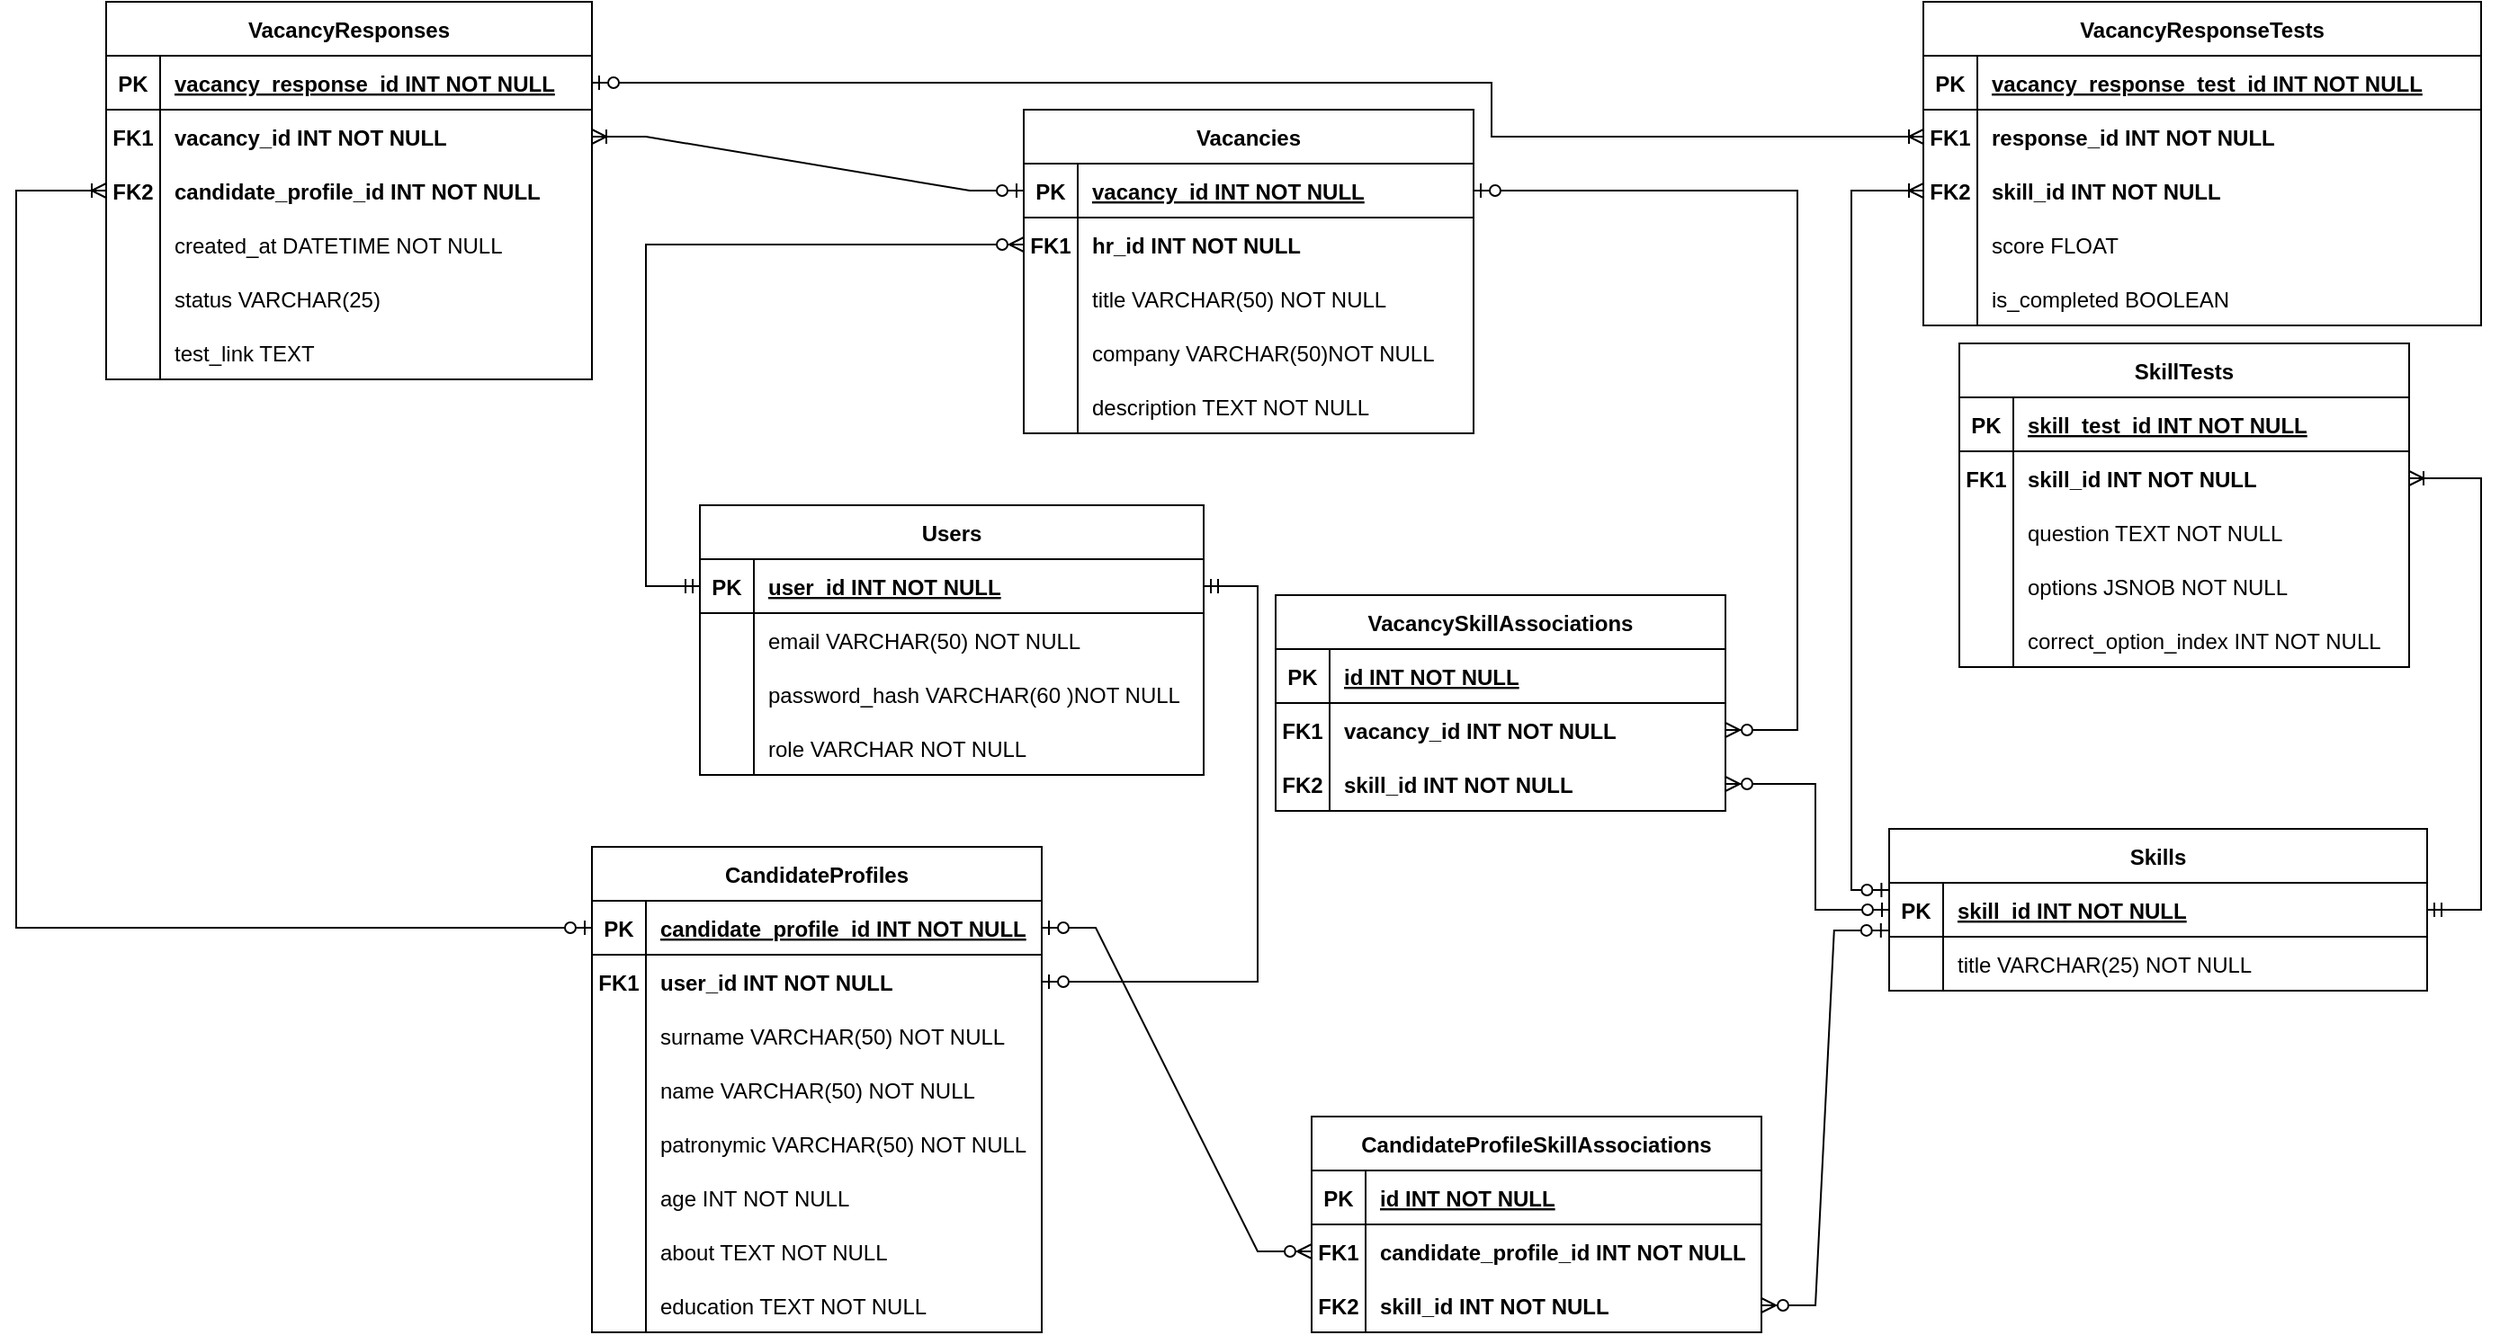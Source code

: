 <mxfile version="27.1.1">
  <diagram id="R2lEEEUBdFMjLlhIrx00" name="Page-1">
    <mxGraphModel dx="2444" dy="978" grid="1" gridSize="10" guides="1" tooltips="1" connect="1" arrows="1" fold="1" page="1" pageScale="1" pageWidth="850" pageHeight="1100" math="0" shadow="0" extFonts="Permanent Marker^https://fonts.googleapis.com/css?family=Permanent+Marker">
      <root>
        <mxCell id="0" />
        <mxCell id="1" parent="0" />
        <mxCell id="JL5BHH9neTs8nkW3ibdC-6" value="Users" style="shape=table;startSize=30;container=1;collapsible=1;childLayout=tableLayout;fixedRows=1;rowLines=0;fontStyle=1;align=center;resizeLast=1;" parent="1" vertex="1">
          <mxGeometry x="90" y="580" width="280" height="150" as="geometry" />
        </mxCell>
        <mxCell id="JL5BHH9neTs8nkW3ibdC-7" value="" style="shape=partialRectangle;collapsible=0;dropTarget=0;pointerEvents=0;fillColor=none;points=[[0,0.5],[1,0.5]];portConstraint=eastwest;top=0;left=0;right=0;bottom=1;" parent="JL5BHH9neTs8nkW3ibdC-6" vertex="1">
          <mxGeometry y="30" width="280" height="30" as="geometry" />
        </mxCell>
        <mxCell id="JL5BHH9neTs8nkW3ibdC-8" value="PK" style="shape=partialRectangle;overflow=hidden;connectable=0;fillColor=none;top=0;left=0;bottom=0;right=0;fontStyle=1;" parent="JL5BHH9neTs8nkW3ibdC-7" vertex="1">
          <mxGeometry width="30" height="30" as="geometry">
            <mxRectangle width="30" height="30" as="alternateBounds" />
          </mxGeometry>
        </mxCell>
        <mxCell id="JL5BHH9neTs8nkW3ibdC-9" value="user_id INT NOT NULL " style="shape=partialRectangle;overflow=hidden;connectable=0;fillColor=none;top=0;left=0;bottom=0;right=0;align=left;spacingLeft=6;fontStyle=5;" parent="JL5BHH9neTs8nkW3ibdC-7" vertex="1">
          <mxGeometry x="30" width="250" height="30" as="geometry">
            <mxRectangle width="250" height="30" as="alternateBounds" />
          </mxGeometry>
        </mxCell>
        <mxCell id="JL5BHH9neTs8nkW3ibdC-17" value="" style="shape=partialRectangle;collapsible=0;dropTarget=0;pointerEvents=0;fillColor=none;points=[[0,0.5],[1,0.5]];portConstraint=eastwest;top=0;left=0;right=0;bottom=0;" parent="JL5BHH9neTs8nkW3ibdC-6" vertex="1">
          <mxGeometry y="60" width="280" height="30" as="geometry" />
        </mxCell>
        <mxCell id="JL5BHH9neTs8nkW3ibdC-18" value="" style="shape=partialRectangle;overflow=hidden;connectable=0;fillColor=none;top=0;left=0;bottom=0;right=0;" parent="JL5BHH9neTs8nkW3ibdC-17" vertex="1">
          <mxGeometry width="30" height="30" as="geometry">
            <mxRectangle width="30" height="30" as="alternateBounds" />
          </mxGeometry>
        </mxCell>
        <mxCell id="JL5BHH9neTs8nkW3ibdC-19" value="email VARCHAR(50) NOT NULL " style="shape=partialRectangle;overflow=hidden;connectable=0;fillColor=none;top=0;left=0;bottom=0;right=0;align=left;spacingLeft=6;" parent="JL5BHH9neTs8nkW3ibdC-17" vertex="1">
          <mxGeometry x="30" width="250" height="30" as="geometry">
            <mxRectangle width="250" height="30" as="alternateBounds" />
          </mxGeometry>
        </mxCell>
        <mxCell id="JL5BHH9neTs8nkW3ibdC-30" value="" style="shape=partialRectangle;collapsible=0;dropTarget=0;pointerEvents=0;fillColor=none;points=[[0,0.5],[1,0.5]];portConstraint=eastwest;top=0;left=0;right=0;bottom=0;" parent="JL5BHH9neTs8nkW3ibdC-6" vertex="1">
          <mxGeometry y="90" width="280" height="30" as="geometry" />
        </mxCell>
        <mxCell id="JL5BHH9neTs8nkW3ibdC-31" value="" style="shape=partialRectangle;overflow=hidden;connectable=0;fillColor=none;top=0;left=0;bottom=0;right=0;" parent="JL5BHH9neTs8nkW3ibdC-30" vertex="1">
          <mxGeometry width="30" height="30" as="geometry">
            <mxRectangle width="30" height="30" as="alternateBounds" />
          </mxGeometry>
        </mxCell>
        <mxCell id="JL5BHH9neTs8nkW3ibdC-32" value="password_hash VARCHAR(60 )NOT NULL" style="shape=partialRectangle;overflow=hidden;connectable=0;fillColor=none;top=0;left=0;bottom=0;right=0;align=left;spacingLeft=6;" parent="JL5BHH9neTs8nkW3ibdC-30" vertex="1">
          <mxGeometry x="30" width="250" height="30" as="geometry">
            <mxRectangle width="250" height="30" as="alternateBounds" />
          </mxGeometry>
        </mxCell>
        <mxCell id="JL5BHH9neTs8nkW3ibdC-33" value="" style="shape=partialRectangle;collapsible=0;dropTarget=0;pointerEvents=0;fillColor=none;points=[[0,0.5],[1,0.5]];portConstraint=eastwest;top=0;left=0;right=0;bottom=0;" parent="JL5BHH9neTs8nkW3ibdC-6" vertex="1">
          <mxGeometry y="120" width="280" height="30" as="geometry" />
        </mxCell>
        <mxCell id="JL5BHH9neTs8nkW3ibdC-34" value="" style="shape=partialRectangle;overflow=hidden;connectable=0;fillColor=none;top=0;left=0;bottom=0;right=0;" parent="JL5BHH9neTs8nkW3ibdC-33" vertex="1">
          <mxGeometry width="30" height="30" as="geometry">
            <mxRectangle width="30" height="30" as="alternateBounds" />
          </mxGeometry>
        </mxCell>
        <mxCell id="JL5BHH9neTs8nkW3ibdC-35" value="role VARCHAR NOT NULL " style="shape=partialRectangle;overflow=hidden;connectable=0;fillColor=none;top=0;left=0;bottom=0;right=0;align=left;spacingLeft=6;" parent="JL5BHH9neTs8nkW3ibdC-33" vertex="1">
          <mxGeometry x="30" width="250" height="30" as="geometry">
            <mxRectangle width="250" height="30" as="alternateBounds" />
          </mxGeometry>
        </mxCell>
        <mxCell id="JL5BHH9neTs8nkW3ibdC-36" value="CandidateProfiles" style="shape=table;startSize=30;container=1;collapsible=1;childLayout=tableLayout;fixedRows=1;rowLines=0;fontStyle=1;align=center;resizeLast=1;" parent="1" vertex="1">
          <mxGeometry x="30" y="770" width="250" height="270.0" as="geometry" />
        </mxCell>
        <mxCell id="JL5BHH9neTs8nkW3ibdC-37" value="" style="shape=partialRectangle;collapsible=0;dropTarget=0;pointerEvents=0;fillColor=none;points=[[0,0.5],[1,0.5]];portConstraint=eastwest;top=0;left=0;right=0;bottom=1;" parent="JL5BHH9neTs8nkW3ibdC-36" vertex="1">
          <mxGeometry y="30" width="250" height="30" as="geometry" />
        </mxCell>
        <mxCell id="JL5BHH9neTs8nkW3ibdC-38" value="PK" style="shape=partialRectangle;overflow=hidden;connectable=0;fillColor=none;top=0;left=0;bottom=0;right=0;fontStyle=1;" parent="JL5BHH9neTs8nkW3ibdC-37" vertex="1">
          <mxGeometry width="30" height="30" as="geometry">
            <mxRectangle width="30" height="30" as="alternateBounds" />
          </mxGeometry>
        </mxCell>
        <mxCell id="JL5BHH9neTs8nkW3ibdC-39" value="candidate_profile_id INT NOT NULL " style="shape=partialRectangle;overflow=hidden;connectable=0;fillColor=none;top=0;left=0;bottom=0;right=0;align=left;spacingLeft=6;fontStyle=5;" parent="JL5BHH9neTs8nkW3ibdC-37" vertex="1">
          <mxGeometry x="30" width="220" height="30" as="geometry">
            <mxRectangle width="220" height="30" as="alternateBounds" />
          </mxGeometry>
        </mxCell>
        <mxCell id="JL5BHH9neTs8nkW3ibdC-40" value="" style="shape=partialRectangle;collapsible=0;dropTarget=0;pointerEvents=0;fillColor=none;points=[[0,0.5],[1,0.5]];portConstraint=eastwest;top=0;left=0;right=0;bottom=0;" parent="JL5BHH9neTs8nkW3ibdC-36" vertex="1">
          <mxGeometry y="60" width="250" height="30" as="geometry" />
        </mxCell>
        <mxCell id="JL5BHH9neTs8nkW3ibdC-41" value="FK1" style="shape=partialRectangle;overflow=hidden;connectable=0;fillColor=none;top=0;left=0;bottom=0;right=0;fontStyle=1" parent="JL5BHH9neTs8nkW3ibdC-40" vertex="1">
          <mxGeometry width="30" height="30" as="geometry">
            <mxRectangle width="30" height="30" as="alternateBounds" />
          </mxGeometry>
        </mxCell>
        <mxCell id="JL5BHH9neTs8nkW3ibdC-42" value="user_id INT NOT NULL " style="shape=partialRectangle;overflow=hidden;connectable=0;fillColor=none;top=0;left=0;bottom=0;right=0;align=left;spacingLeft=6;fontStyle=1" parent="JL5BHH9neTs8nkW3ibdC-40" vertex="1">
          <mxGeometry x="30" width="220" height="30" as="geometry">
            <mxRectangle width="220" height="30" as="alternateBounds" />
          </mxGeometry>
        </mxCell>
        <mxCell id="JL5BHH9neTs8nkW3ibdC-49" value="" style="shape=partialRectangle;collapsible=0;dropTarget=0;pointerEvents=0;fillColor=none;points=[[0,0.5],[1,0.5]];portConstraint=eastwest;top=0;left=0;right=0;bottom=0;" parent="JL5BHH9neTs8nkW3ibdC-36" vertex="1">
          <mxGeometry y="90" width="250" height="30" as="geometry" />
        </mxCell>
        <mxCell id="JL5BHH9neTs8nkW3ibdC-50" value="" style="shape=partialRectangle;overflow=hidden;connectable=0;fillColor=none;top=0;left=0;bottom=0;right=0;" parent="JL5BHH9neTs8nkW3ibdC-49" vertex="1">
          <mxGeometry width="30" height="30" as="geometry">
            <mxRectangle width="30" height="30" as="alternateBounds" />
          </mxGeometry>
        </mxCell>
        <mxCell id="JL5BHH9neTs8nkW3ibdC-51" value="surname VARCHAR(50) NOT NULL" style="shape=partialRectangle;overflow=hidden;connectable=0;fillColor=none;top=0;left=0;bottom=0;right=0;align=left;spacingLeft=6;" parent="JL5BHH9neTs8nkW3ibdC-49" vertex="1">
          <mxGeometry x="30" width="220" height="30" as="geometry">
            <mxRectangle width="220" height="30" as="alternateBounds" />
          </mxGeometry>
        </mxCell>
        <mxCell id="JL5BHH9neTs8nkW3ibdC-52" value="" style="shape=partialRectangle;collapsible=0;dropTarget=0;pointerEvents=0;fillColor=none;points=[[0,0.5],[1,0.5]];portConstraint=eastwest;top=0;left=0;right=0;bottom=0;" parent="JL5BHH9neTs8nkW3ibdC-36" vertex="1">
          <mxGeometry y="120" width="250" height="30" as="geometry" />
        </mxCell>
        <mxCell id="JL5BHH9neTs8nkW3ibdC-53" value="" style="shape=partialRectangle;overflow=hidden;connectable=0;fillColor=none;top=0;left=0;bottom=0;right=0;" parent="JL5BHH9neTs8nkW3ibdC-52" vertex="1">
          <mxGeometry width="30" height="30" as="geometry">
            <mxRectangle width="30" height="30" as="alternateBounds" />
          </mxGeometry>
        </mxCell>
        <mxCell id="JL5BHH9neTs8nkW3ibdC-54" value="name VARCHAR(50) NOT NULL" style="shape=partialRectangle;overflow=hidden;connectable=0;fillColor=none;top=0;left=0;bottom=0;right=0;align=left;spacingLeft=6;" parent="JL5BHH9neTs8nkW3ibdC-52" vertex="1">
          <mxGeometry x="30" width="220" height="30" as="geometry">
            <mxRectangle width="220" height="30" as="alternateBounds" />
          </mxGeometry>
        </mxCell>
        <mxCell id="JL5BHH9neTs8nkW3ibdC-55" value="" style="shape=partialRectangle;collapsible=0;dropTarget=0;pointerEvents=0;fillColor=none;points=[[0,0.5],[1,0.5]];portConstraint=eastwest;top=0;left=0;right=0;bottom=0;" parent="JL5BHH9neTs8nkW3ibdC-36" vertex="1">
          <mxGeometry y="150" width="250" height="30" as="geometry" />
        </mxCell>
        <mxCell id="JL5BHH9neTs8nkW3ibdC-56" value="" style="shape=partialRectangle;overflow=hidden;connectable=0;fillColor=none;top=0;left=0;bottom=0;right=0;" parent="JL5BHH9neTs8nkW3ibdC-55" vertex="1">
          <mxGeometry width="30" height="30" as="geometry">
            <mxRectangle width="30" height="30" as="alternateBounds" />
          </mxGeometry>
        </mxCell>
        <mxCell id="JL5BHH9neTs8nkW3ibdC-57" value="patronymic VARCHAR(50) NOT NULL" style="shape=partialRectangle;overflow=hidden;connectable=0;fillColor=none;top=0;left=0;bottom=0;right=0;align=left;spacingLeft=6;" parent="JL5BHH9neTs8nkW3ibdC-55" vertex="1">
          <mxGeometry x="30" width="220" height="30" as="geometry">
            <mxRectangle width="220" height="30" as="alternateBounds" />
          </mxGeometry>
        </mxCell>
        <mxCell id="JL5BHH9neTs8nkW3ibdC-58" value="" style="shape=partialRectangle;collapsible=0;dropTarget=0;pointerEvents=0;fillColor=none;points=[[0,0.5],[1,0.5]];portConstraint=eastwest;top=0;left=0;right=0;bottom=0;" parent="JL5BHH9neTs8nkW3ibdC-36" vertex="1">
          <mxGeometry y="180" width="250" height="30" as="geometry" />
        </mxCell>
        <mxCell id="JL5BHH9neTs8nkW3ibdC-59" value="" style="shape=partialRectangle;overflow=hidden;connectable=0;fillColor=none;top=0;left=0;bottom=0;right=0;" parent="JL5BHH9neTs8nkW3ibdC-58" vertex="1">
          <mxGeometry width="30" height="30" as="geometry">
            <mxRectangle width="30" height="30" as="alternateBounds" />
          </mxGeometry>
        </mxCell>
        <mxCell id="JL5BHH9neTs8nkW3ibdC-60" value="age INT NOT NULL" style="shape=partialRectangle;overflow=hidden;connectable=0;fillColor=none;top=0;left=0;bottom=0;right=0;align=left;spacingLeft=6;" parent="JL5BHH9neTs8nkW3ibdC-58" vertex="1">
          <mxGeometry x="30" width="220" height="30" as="geometry">
            <mxRectangle width="220" height="30" as="alternateBounds" />
          </mxGeometry>
        </mxCell>
        <mxCell id="JL5BHH9neTs8nkW3ibdC-61" value="" style="shape=partialRectangle;collapsible=0;dropTarget=0;pointerEvents=0;fillColor=none;points=[[0,0.5],[1,0.5]];portConstraint=eastwest;top=0;left=0;right=0;bottom=0;" parent="JL5BHH9neTs8nkW3ibdC-36" vertex="1">
          <mxGeometry y="210" width="250" height="30" as="geometry" />
        </mxCell>
        <mxCell id="JL5BHH9neTs8nkW3ibdC-62" value="" style="shape=partialRectangle;overflow=hidden;connectable=0;fillColor=none;top=0;left=0;bottom=0;right=0;" parent="JL5BHH9neTs8nkW3ibdC-61" vertex="1">
          <mxGeometry width="30" height="30" as="geometry">
            <mxRectangle width="30" height="30" as="alternateBounds" />
          </mxGeometry>
        </mxCell>
        <mxCell id="JL5BHH9neTs8nkW3ibdC-63" value="about TEXT NOT NULL" style="shape=partialRectangle;overflow=hidden;connectable=0;fillColor=none;top=0;left=0;bottom=0;right=0;align=left;spacingLeft=6;" parent="JL5BHH9neTs8nkW3ibdC-61" vertex="1">
          <mxGeometry x="30" width="220" height="30" as="geometry">
            <mxRectangle width="220" height="30" as="alternateBounds" />
          </mxGeometry>
        </mxCell>
        <mxCell id="JL5BHH9neTs8nkW3ibdC-64" value="" style="shape=partialRectangle;collapsible=0;dropTarget=0;pointerEvents=0;fillColor=none;points=[[0,0.5],[1,0.5]];portConstraint=eastwest;top=0;left=0;right=0;bottom=0;" parent="JL5BHH9neTs8nkW3ibdC-36" vertex="1">
          <mxGeometry y="240" width="250" height="30" as="geometry" />
        </mxCell>
        <mxCell id="JL5BHH9neTs8nkW3ibdC-65" value="" style="shape=partialRectangle;overflow=hidden;connectable=0;fillColor=none;top=0;left=0;bottom=0;right=0;" parent="JL5BHH9neTs8nkW3ibdC-64" vertex="1">
          <mxGeometry width="30" height="30" as="geometry">
            <mxRectangle width="30" height="30" as="alternateBounds" />
          </mxGeometry>
        </mxCell>
        <mxCell id="JL5BHH9neTs8nkW3ibdC-66" value="education TEXT NOT NULL" style="shape=partialRectangle;overflow=hidden;connectable=0;fillColor=none;top=0;left=0;bottom=0;right=0;align=left;spacingLeft=6;" parent="JL5BHH9neTs8nkW3ibdC-64" vertex="1">
          <mxGeometry x="30" width="220" height="30" as="geometry">
            <mxRectangle width="220" height="30" as="alternateBounds" />
          </mxGeometry>
        </mxCell>
        <mxCell id="JL5BHH9neTs8nkW3ibdC-67" value="Skills" style="shape=table;startSize=30;container=1;collapsible=1;childLayout=tableLayout;fixedRows=1;rowLines=0;fontStyle=1;align=center;resizeLast=1;" parent="1" vertex="1">
          <mxGeometry x="751" y="760" width="299" height="90" as="geometry" />
        </mxCell>
        <mxCell id="JL5BHH9neTs8nkW3ibdC-68" value="" style="shape=partialRectangle;collapsible=0;dropTarget=0;pointerEvents=0;fillColor=none;points=[[0,0.5],[1,0.5]];portConstraint=eastwest;top=0;left=0;right=0;bottom=1;" parent="JL5BHH9neTs8nkW3ibdC-67" vertex="1">
          <mxGeometry y="30" width="299" height="30" as="geometry" />
        </mxCell>
        <mxCell id="JL5BHH9neTs8nkW3ibdC-69" value="PK" style="shape=partialRectangle;overflow=hidden;connectable=0;fillColor=none;top=0;left=0;bottom=0;right=0;fontStyle=1;" parent="JL5BHH9neTs8nkW3ibdC-68" vertex="1">
          <mxGeometry width="30" height="30" as="geometry">
            <mxRectangle width="30" height="30" as="alternateBounds" />
          </mxGeometry>
        </mxCell>
        <mxCell id="JL5BHH9neTs8nkW3ibdC-70" value="skill_id INT NOT NULL " style="shape=partialRectangle;overflow=hidden;connectable=0;fillColor=none;top=0;left=0;bottom=0;right=0;align=left;spacingLeft=6;fontStyle=5;" parent="JL5BHH9neTs8nkW3ibdC-68" vertex="1">
          <mxGeometry x="30" width="269" height="30" as="geometry">
            <mxRectangle width="269" height="30" as="alternateBounds" />
          </mxGeometry>
        </mxCell>
        <mxCell id="XwYxgfn4hqYQZHp0-_I2-80" value="" style="shape=partialRectangle;collapsible=0;dropTarget=0;pointerEvents=0;fillColor=none;points=[[0,0.5],[1,0.5]];portConstraint=eastwest;top=0;left=0;right=0;bottom=0;" vertex="1" parent="JL5BHH9neTs8nkW3ibdC-67">
          <mxGeometry y="60" width="299" height="30" as="geometry" />
        </mxCell>
        <mxCell id="XwYxgfn4hqYQZHp0-_I2-81" value="" style="shape=partialRectangle;overflow=hidden;connectable=0;fillColor=none;top=0;left=0;bottom=0;right=0;" vertex="1" parent="XwYxgfn4hqYQZHp0-_I2-80">
          <mxGeometry width="30" height="30" as="geometry">
            <mxRectangle width="30" height="30" as="alternateBounds" />
          </mxGeometry>
        </mxCell>
        <mxCell id="XwYxgfn4hqYQZHp0-_I2-82" value="title VARCHAR(25) NOT NULL" style="shape=partialRectangle;overflow=hidden;connectable=0;fillColor=none;top=0;left=0;bottom=0;right=0;align=left;spacingLeft=6;" vertex="1" parent="XwYxgfn4hqYQZHp0-_I2-80">
          <mxGeometry x="30" width="269" height="30" as="geometry">
            <mxRectangle width="269" height="30" as="alternateBounds" />
          </mxGeometry>
        </mxCell>
        <mxCell id="XwYxgfn4hqYQZHp0-_I2-1" value="CandidateProfileSkillAssociations" style="shape=table;startSize=30;container=1;collapsible=1;childLayout=tableLayout;fixedRows=1;rowLines=0;fontStyle=1;align=center;resizeLast=1;" vertex="1" parent="1">
          <mxGeometry x="430" y="920" width="250" height="120.0" as="geometry" />
        </mxCell>
        <mxCell id="XwYxgfn4hqYQZHp0-_I2-2" value="" style="shape=partialRectangle;collapsible=0;dropTarget=0;pointerEvents=0;fillColor=none;points=[[0,0.5],[1,0.5]];portConstraint=eastwest;top=0;left=0;right=0;bottom=1;" vertex="1" parent="XwYxgfn4hqYQZHp0-_I2-1">
          <mxGeometry y="30" width="250" height="30" as="geometry" />
        </mxCell>
        <mxCell id="XwYxgfn4hqYQZHp0-_I2-3" value="PK" style="shape=partialRectangle;overflow=hidden;connectable=0;fillColor=none;top=0;left=0;bottom=0;right=0;fontStyle=1;" vertex="1" parent="XwYxgfn4hqYQZHp0-_I2-2">
          <mxGeometry width="30" height="30" as="geometry">
            <mxRectangle width="30" height="30" as="alternateBounds" />
          </mxGeometry>
        </mxCell>
        <mxCell id="XwYxgfn4hqYQZHp0-_I2-4" value="id INT NOT NULL " style="shape=partialRectangle;overflow=hidden;connectable=0;fillColor=none;top=0;left=0;bottom=0;right=0;align=left;spacingLeft=6;fontStyle=5;" vertex="1" parent="XwYxgfn4hqYQZHp0-_I2-2">
          <mxGeometry x="30" width="220" height="30" as="geometry">
            <mxRectangle width="220" height="30" as="alternateBounds" />
          </mxGeometry>
        </mxCell>
        <mxCell id="XwYxgfn4hqYQZHp0-_I2-5" value="" style="shape=partialRectangle;collapsible=0;dropTarget=0;pointerEvents=0;fillColor=none;points=[[0,0.5],[1,0.5]];portConstraint=eastwest;top=0;left=0;right=0;bottom=0;" vertex="1" parent="XwYxgfn4hqYQZHp0-_I2-1">
          <mxGeometry y="60" width="250" height="30" as="geometry" />
        </mxCell>
        <mxCell id="XwYxgfn4hqYQZHp0-_I2-6" value="FK1" style="shape=partialRectangle;overflow=hidden;connectable=0;fillColor=none;top=0;left=0;bottom=0;right=0;fontStyle=1" vertex="1" parent="XwYxgfn4hqYQZHp0-_I2-5">
          <mxGeometry width="30" height="30" as="geometry">
            <mxRectangle width="30" height="30" as="alternateBounds" />
          </mxGeometry>
        </mxCell>
        <mxCell id="XwYxgfn4hqYQZHp0-_I2-7" value="candidate_profile_id INT NOT NULL " style="shape=partialRectangle;overflow=hidden;connectable=0;fillColor=none;top=0;left=0;bottom=0;right=0;align=left;spacingLeft=6;fontStyle=1" vertex="1" parent="XwYxgfn4hqYQZHp0-_I2-5">
          <mxGeometry x="30" width="220" height="30" as="geometry">
            <mxRectangle width="220" height="30" as="alternateBounds" />
          </mxGeometry>
        </mxCell>
        <mxCell id="XwYxgfn4hqYQZHp0-_I2-8" value="" style="shape=partialRectangle;collapsible=0;dropTarget=0;pointerEvents=0;fillColor=none;points=[[0,0.5],[1,0.5]];portConstraint=eastwest;top=0;left=0;right=0;bottom=0;" vertex="1" parent="XwYxgfn4hqYQZHp0-_I2-1">
          <mxGeometry y="90" width="250" height="30" as="geometry" />
        </mxCell>
        <mxCell id="XwYxgfn4hqYQZHp0-_I2-9" value="FK2" style="shape=partialRectangle;overflow=hidden;connectable=0;fillColor=none;top=0;left=0;bottom=0;right=0;fontStyle=1" vertex="1" parent="XwYxgfn4hqYQZHp0-_I2-8">
          <mxGeometry width="30" height="30" as="geometry">
            <mxRectangle width="30" height="30" as="alternateBounds" />
          </mxGeometry>
        </mxCell>
        <mxCell id="XwYxgfn4hqYQZHp0-_I2-10" value="skill_id INT NOT NULL" style="shape=partialRectangle;overflow=hidden;connectable=0;fillColor=none;top=0;left=0;bottom=0;right=0;align=left;spacingLeft=6;fontStyle=1" vertex="1" parent="XwYxgfn4hqYQZHp0-_I2-8">
          <mxGeometry x="30" width="220" height="30" as="geometry">
            <mxRectangle width="220" height="30" as="alternateBounds" />
          </mxGeometry>
        </mxCell>
        <mxCell id="XwYxgfn4hqYQZHp0-_I2-36" value="" style="edgeStyle=entityRelationEdgeStyle;fontSize=12;html=1;endArrow=ERzeroToMany;startArrow=ERzeroToOne;rounded=0;exitX=1;exitY=0.5;exitDx=0;exitDy=0;entryX=0;entryY=0.5;entryDx=0;entryDy=0;" edge="1" parent="1" source="JL5BHH9neTs8nkW3ibdC-37" target="XwYxgfn4hqYQZHp0-_I2-5">
          <mxGeometry width="100" height="100" relative="1" as="geometry">
            <mxPoint x="330" y="820" as="sourcePoint" />
            <mxPoint x="410" y="1020" as="targetPoint" />
          </mxGeometry>
        </mxCell>
        <mxCell id="XwYxgfn4hqYQZHp0-_I2-37" value="" style="edgeStyle=entityRelationEdgeStyle;fontSize=12;html=1;endArrow=ERzeroToMany;startArrow=ERzeroToOne;rounded=0;exitX=-0.002;exitY=0.882;exitDx=0;exitDy=0;entryX=1;entryY=0.5;entryDx=0;entryDy=0;exitPerimeter=0;" edge="1" parent="1" source="JL5BHH9neTs8nkW3ibdC-68" target="XwYxgfn4hqYQZHp0-_I2-8">
          <mxGeometry width="100" height="100" relative="1" as="geometry">
            <mxPoint x="560" y="660" as="sourcePoint" />
            <mxPoint x="660" y="680" as="targetPoint" />
            <Array as="points">
              <mxPoint x="700" y="850" />
              <mxPoint x="760" y="820" />
              <mxPoint x="710" y="820" />
            </Array>
          </mxGeometry>
        </mxCell>
        <mxCell id="XwYxgfn4hqYQZHp0-_I2-38" value="SkillTests" style="shape=table;startSize=30;container=1;collapsible=1;childLayout=tableLayout;fixedRows=1;rowLines=0;fontStyle=1;align=center;resizeLast=1;" vertex="1" parent="1">
          <mxGeometry x="790" y="490" width="250" height="180.0" as="geometry" />
        </mxCell>
        <mxCell id="XwYxgfn4hqYQZHp0-_I2-39" value="" style="shape=partialRectangle;collapsible=0;dropTarget=0;pointerEvents=0;fillColor=none;points=[[0,0.5],[1,0.5]];portConstraint=eastwest;top=0;left=0;right=0;bottom=1;" vertex="1" parent="XwYxgfn4hqYQZHp0-_I2-38">
          <mxGeometry y="30" width="250" height="30" as="geometry" />
        </mxCell>
        <mxCell id="XwYxgfn4hqYQZHp0-_I2-40" value="PK" style="shape=partialRectangle;overflow=hidden;connectable=0;fillColor=none;top=0;left=0;bottom=0;right=0;fontStyle=1;" vertex="1" parent="XwYxgfn4hqYQZHp0-_I2-39">
          <mxGeometry width="30" height="30" as="geometry">
            <mxRectangle width="30" height="30" as="alternateBounds" />
          </mxGeometry>
        </mxCell>
        <mxCell id="XwYxgfn4hqYQZHp0-_I2-41" value="skill_test_id INT NOT NULL " style="shape=partialRectangle;overflow=hidden;connectable=0;fillColor=none;top=0;left=0;bottom=0;right=0;align=left;spacingLeft=6;fontStyle=5;" vertex="1" parent="XwYxgfn4hqYQZHp0-_I2-39">
          <mxGeometry x="30" width="220" height="30" as="geometry">
            <mxRectangle width="220" height="30" as="alternateBounds" />
          </mxGeometry>
        </mxCell>
        <mxCell id="XwYxgfn4hqYQZHp0-_I2-42" value="" style="shape=partialRectangle;collapsible=0;dropTarget=0;pointerEvents=0;fillColor=none;points=[[0,0.5],[1,0.5]];portConstraint=eastwest;top=0;left=0;right=0;bottom=0;" vertex="1" parent="XwYxgfn4hqYQZHp0-_I2-38">
          <mxGeometry y="60" width="250" height="30" as="geometry" />
        </mxCell>
        <mxCell id="XwYxgfn4hqYQZHp0-_I2-43" value="FK1" style="shape=partialRectangle;overflow=hidden;connectable=0;fillColor=none;top=0;left=0;bottom=0;right=0;fontStyle=1" vertex="1" parent="XwYxgfn4hqYQZHp0-_I2-42">
          <mxGeometry width="30" height="30" as="geometry">
            <mxRectangle width="30" height="30" as="alternateBounds" />
          </mxGeometry>
        </mxCell>
        <mxCell id="XwYxgfn4hqYQZHp0-_I2-44" value="skill_id INT NOT NULL" style="shape=partialRectangle;overflow=hidden;connectable=0;fillColor=none;top=0;left=0;bottom=0;right=0;align=left;spacingLeft=6;fontStyle=1" vertex="1" parent="XwYxgfn4hqYQZHp0-_I2-42">
          <mxGeometry x="30" width="220" height="30" as="geometry">
            <mxRectangle width="220" height="30" as="alternateBounds" />
          </mxGeometry>
        </mxCell>
        <mxCell id="XwYxgfn4hqYQZHp0-_I2-45" value="" style="shape=partialRectangle;collapsible=0;dropTarget=0;pointerEvents=0;fillColor=none;points=[[0,0.5],[1,0.5]];portConstraint=eastwest;top=0;left=0;right=0;bottom=0;" vertex="1" parent="XwYxgfn4hqYQZHp0-_I2-38">
          <mxGeometry y="90" width="250" height="30" as="geometry" />
        </mxCell>
        <mxCell id="XwYxgfn4hqYQZHp0-_I2-46" value="" style="shape=partialRectangle;overflow=hidden;connectable=0;fillColor=none;top=0;left=0;bottom=0;right=0;" vertex="1" parent="XwYxgfn4hqYQZHp0-_I2-45">
          <mxGeometry width="30" height="30" as="geometry">
            <mxRectangle width="30" height="30" as="alternateBounds" />
          </mxGeometry>
        </mxCell>
        <mxCell id="XwYxgfn4hqYQZHp0-_I2-47" value="question TEXT NOT NULL" style="shape=partialRectangle;overflow=hidden;connectable=0;fillColor=none;top=0;left=0;bottom=0;right=0;align=left;spacingLeft=6;" vertex="1" parent="XwYxgfn4hqYQZHp0-_I2-45">
          <mxGeometry x="30" width="220" height="30" as="geometry">
            <mxRectangle width="220" height="30" as="alternateBounds" />
          </mxGeometry>
        </mxCell>
        <mxCell id="XwYxgfn4hqYQZHp0-_I2-48" value="" style="shape=partialRectangle;collapsible=0;dropTarget=0;pointerEvents=0;fillColor=none;points=[[0,0.5],[1,0.5]];portConstraint=eastwest;top=0;left=0;right=0;bottom=0;" vertex="1" parent="XwYxgfn4hqYQZHp0-_I2-38">
          <mxGeometry y="120" width="250" height="30" as="geometry" />
        </mxCell>
        <mxCell id="XwYxgfn4hqYQZHp0-_I2-49" value="" style="shape=partialRectangle;overflow=hidden;connectable=0;fillColor=none;top=0;left=0;bottom=0;right=0;" vertex="1" parent="XwYxgfn4hqYQZHp0-_I2-48">
          <mxGeometry width="30" height="30" as="geometry">
            <mxRectangle width="30" height="30" as="alternateBounds" />
          </mxGeometry>
        </mxCell>
        <mxCell id="XwYxgfn4hqYQZHp0-_I2-50" value="options JSNOB NOT NULL" style="shape=partialRectangle;overflow=hidden;connectable=0;fillColor=none;top=0;left=0;bottom=0;right=0;align=left;spacingLeft=6;" vertex="1" parent="XwYxgfn4hqYQZHp0-_I2-48">
          <mxGeometry x="30" width="220" height="30" as="geometry">
            <mxRectangle width="220" height="30" as="alternateBounds" />
          </mxGeometry>
        </mxCell>
        <mxCell id="XwYxgfn4hqYQZHp0-_I2-83" value="" style="shape=partialRectangle;collapsible=0;dropTarget=0;pointerEvents=0;fillColor=none;points=[[0,0.5],[1,0.5]];portConstraint=eastwest;top=0;left=0;right=0;bottom=0;" vertex="1" parent="XwYxgfn4hqYQZHp0-_I2-38">
          <mxGeometry y="150" width="250" height="30" as="geometry" />
        </mxCell>
        <mxCell id="XwYxgfn4hqYQZHp0-_I2-84" value="" style="shape=partialRectangle;overflow=hidden;connectable=0;fillColor=none;top=0;left=0;bottom=0;right=0;" vertex="1" parent="XwYxgfn4hqYQZHp0-_I2-83">
          <mxGeometry width="30" height="30" as="geometry">
            <mxRectangle width="30" height="30" as="alternateBounds" />
          </mxGeometry>
        </mxCell>
        <mxCell id="XwYxgfn4hqYQZHp0-_I2-85" value="correct_option_index INT NOT NULL" style="shape=partialRectangle;overflow=hidden;connectable=0;fillColor=none;top=0;left=0;bottom=0;right=0;align=left;spacingLeft=6;" vertex="1" parent="XwYxgfn4hqYQZHp0-_I2-83">
          <mxGeometry x="30" width="220" height="30" as="geometry">
            <mxRectangle width="220" height="30" as="alternateBounds" />
          </mxGeometry>
        </mxCell>
        <mxCell id="XwYxgfn4hqYQZHp0-_I2-86" value="" style="edgeStyle=elbowEdgeStyle;fontSize=12;html=1;endArrow=ERoneToMany;startArrow=ERmandOne;rounded=0;entryX=1;entryY=0.5;entryDx=0;entryDy=0;" edge="1" parent="1" target="XwYxgfn4hqYQZHp0-_I2-42">
          <mxGeometry width="100" height="100" relative="1" as="geometry">
            <mxPoint x="1050" y="805" as="sourcePoint" />
            <mxPoint x="1110" y="800" as="targetPoint" />
            <Array as="points">
              <mxPoint x="1080" y="670" />
            </Array>
          </mxGeometry>
        </mxCell>
        <mxCell id="XwYxgfn4hqYQZHp0-_I2-87" value="" style="edgeStyle=entityRelationEdgeStyle;fontSize=12;html=1;endArrow=ERzeroToOne;startArrow=ERmandOne;rounded=0;entryX=1;entryY=0.5;entryDx=0;entryDy=0;" edge="1" parent="1" source="JL5BHH9neTs8nkW3ibdC-7" target="JL5BHH9neTs8nkW3ibdC-40">
          <mxGeometry width="100" height="100" relative="1" as="geometry">
            <mxPoint x="360" y="600" as="sourcePoint" />
            <mxPoint x="375" y="835" as="targetPoint" />
            <Array as="points">
              <mxPoint x="430" y="785" />
              <mxPoint x="420" y="785" />
              <mxPoint x="50" y="710" />
              <mxPoint x="420" y="715" />
            </Array>
          </mxGeometry>
        </mxCell>
        <mxCell id="XwYxgfn4hqYQZHp0-_I2-105" value="Vacancies" style="shape=table;startSize=30;container=1;collapsible=1;childLayout=tableLayout;fixedRows=1;rowLines=0;fontStyle=1;align=center;resizeLast=1;" vertex="1" parent="1">
          <mxGeometry x="270" y="360" width="250" height="180.0" as="geometry" />
        </mxCell>
        <mxCell id="XwYxgfn4hqYQZHp0-_I2-106" value="" style="shape=partialRectangle;collapsible=0;dropTarget=0;pointerEvents=0;fillColor=none;points=[[0,0.5],[1,0.5]];portConstraint=eastwest;top=0;left=0;right=0;bottom=1;" vertex="1" parent="XwYxgfn4hqYQZHp0-_I2-105">
          <mxGeometry y="30" width="250" height="30" as="geometry" />
        </mxCell>
        <mxCell id="XwYxgfn4hqYQZHp0-_I2-107" value="PK" style="shape=partialRectangle;overflow=hidden;connectable=0;fillColor=none;top=0;left=0;bottom=0;right=0;fontStyle=1;" vertex="1" parent="XwYxgfn4hqYQZHp0-_I2-106">
          <mxGeometry width="30" height="30" as="geometry">
            <mxRectangle width="30" height="30" as="alternateBounds" />
          </mxGeometry>
        </mxCell>
        <mxCell id="XwYxgfn4hqYQZHp0-_I2-108" value="vacancy_id INT NOT NULL " style="shape=partialRectangle;overflow=hidden;connectable=0;fillColor=none;top=0;left=0;bottom=0;right=0;align=left;spacingLeft=6;fontStyle=5;" vertex="1" parent="XwYxgfn4hqYQZHp0-_I2-106">
          <mxGeometry x="30" width="220" height="30" as="geometry">
            <mxRectangle width="220" height="30" as="alternateBounds" />
          </mxGeometry>
        </mxCell>
        <mxCell id="XwYxgfn4hqYQZHp0-_I2-109" value="" style="shape=partialRectangle;collapsible=0;dropTarget=0;pointerEvents=0;fillColor=none;points=[[0,0.5],[1,0.5]];portConstraint=eastwest;top=0;left=0;right=0;bottom=0;" vertex="1" parent="XwYxgfn4hqYQZHp0-_I2-105">
          <mxGeometry y="60" width="250" height="30" as="geometry" />
        </mxCell>
        <mxCell id="XwYxgfn4hqYQZHp0-_I2-110" value="FK1" style="shape=partialRectangle;overflow=hidden;connectable=0;fillColor=none;top=0;left=0;bottom=0;right=0;fontStyle=1" vertex="1" parent="XwYxgfn4hqYQZHp0-_I2-109">
          <mxGeometry width="30" height="30" as="geometry">
            <mxRectangle width="30" height="30" as="alternateBounds" />
          </mxGeometry>
        </mxCell>
        <mxCell id="XwYxgfn4hqYQZHp0-_I2-111" value="hr_id INT NOT NULL" style="shape=partialRectangle;overflow=hidden;connectable=0;fillColor=none;top=0;left=0;bottom=0;right=0;align=left;spacingLeft=6;fontStyle=1" vertex="1" parent="XwYxgfn4hqYQZHp0-_I2-109">
          <mxGeometry x="30" width="220" height="30" as="geometry">
            <mxRectangle width="220" height="30" as="alternateBounds" />
          </mxGeometry>
        </mxCell>
        <mxCell id="XwYxgfn4hqYQZHp0-_I2-112" value="" style="shape=partialRectangle;collapsible=0;dropTarget=0;pointerEvents=0;fillColor=none;points=[[0,0.5],[1,0.5]];portConstraint=eastwest;top=0;left=0;right=0;bottom=0;" vertex="1" parent="XwYxgfn4hqYQZHp0-_I2-105">
          <mxGeometry y="90" width="250" height="30" as="geometry" />
        </mxCell>
        <mxCell id="XwYxgfn4hqYQZHp0-_I2-113" value="" style="shape=partialRectangle;overflow=hidden;connectable=0;fillColor=none;top=0;left=0;bottom=0;right=0;" vertex="1" parent="XwYxgfn4hqYQZHp0-_I2-112">
          <mxGeometry width="30" height="30" as="geometry">
            <mxRectangle width="30" height="30" as="alternateBounds" />
          </mxGeometry>
        </mxCell>
        <mxCell id="XwYxgfn4hqYQZHp0-_I2-114" value="title VARCHAR(50) NOT NULL" style="shape=partialRectangle;overflow=hidden;connectable=0;fillColor=none;top=0;left=0;bottom=0;right=0;align=left;spacingLeft=6;" vertex="1" parent="XwYxgfn4hqYQZHp0-_I2-112">
          <mxGeometry x="30" width="220" height="30" as="geometry">
            <mxRectangle width="220" height="30" as="alternateBounds" />
          </mxGeometry>
        </mxCell>
        <mxCell id="XwYxgfn4hqYQZHp0-_I2-115" value="" style="shape=partialRectangle;collapsible=0;dropTarget=0;pointerEvents=0;fillColor=none;points=[[0,0.5],[1,0.5]];portConstraint=eastwest;top=0;left=0;right=0;bottom=0;" vertex="1" parent="XwYxgfn4hqYQZHp0-_I2-105">
          <mxGeometry y="120" width="250" height="30" as="geometry" />
        </mxCell>
        <mxCell id="XwYxgfn4hqYQZHp0-_I2-116" value="" style="shape=partialRectangle;overflow=hidden;connectable=0;fillColor=none;top=0;left=0;bottom=0;right=0;" vertex="1" parent="XwYxgfn4hqYQZHp0-_I2-115">
          <mxGeometry width="30" height="30" as="geometry">
            <mxRectangle width="30" height="30" as="alternateBounds" />
          </mxGeometry>
        </mxCell>
        <mxCell id="XwYxgfn4hqYQZHp0-_I2-117" value="company VARCHAR(50)NOT NULL" style="shape=partialRectangle;overflow=hidden;connectable=0;fillColor=none;top=0;left=0;bottom=0;right=0;align=left;spacingLeft=6;" vertex="1" parent="XwYxgfn4hqYQZHp0-_I2-115">
          <mxGeometry x="30" width="220" height="30" as="geometry">
            <mxRectangle width="220" height="30" as="alternateBounds" />
          </mxGeometry>
        </mxCell>
        <mxCell id="XwYxgfn4hqYQZHp0-_I2-118" value="" style="shape=partialRectangle;collapsible=0;dropTarget=0;pointerEvents=0;fillColor=none;points=[[0,0.5],[1,0.5]];portConstraint=eastwest;top=0;left=0;right=0;bottom=0;" vertex="1" parent="XwYxgfn4hqYQZHp0-_I2-105">
          <mxGeometry y="150" width="250" height="30" as="geometry" />
        </mxCell>
        <mxCell id="XwYxgfn4hqYQZHp0-_I2-119" value="" style="shape=partialRectangle;overflow=hidden;connectable=0;fillColor=none;top=0;left=0;bottom=0;right=0;" vertex="1" parent="XwYxgfn4hqYQZHp0-_I2-118">
          <mxGeometry width="30" height="30" as="geometry">
            <mxRectangle width="30" height="30" as="alternateBounds" />
          </mxGeometry>
        </mxCell>
        <mxCell id="XwYxgfn4hqYQZHp0-_I2-120" value="description TEXT NOT NULL" style="shape=partialRectangle;overflow=hidden;connectable=0;fillColor=none;top=0;left=0;bottom=0;right=0;align=left;spacingLeft=6;" vertex="1" parent="XwYxgfn4hqYQZHp0-_I2-118">
          <mxGeometry x="30" width="220" height="30" as="geometry">
            <mxRectangle width="220" height="30" as="alternateBounds" />
          </mxGeometry>
        </mxCell>
        <mxCell id="XwYxgfn4hqYQZHp0-_I2-122" value="VacancyResponses" style="shape=table;startSize=30;container=1;collapsible=1;childLayout=tableLayout;fixedRows=1;rowLines=0;fontStyle=1;align=center;resizeLast=1;" vertex="1" parent="1">
          <mxGeometry x="-240" y="300" width="270" height="210" as="geometry" />
        </mxCell>
        <mxCell id="XwYxgfn4hqYQZHp0-_I2-123" value="" style="shape=partialRectangle;collapsible=0;dropTarget=0;pointerEvents=0;fillColor=none;points=[[0,0.5],[1,0.5]];portConstraint=eastwest;top=0;left=0;right=0;bottom=1;" vertex="1" parent="XwYxgfn4hqYQZHp0-_I2-122">
          <mxGeometry y="30" width="270" height="30" as="geometry" />
        </mxCell>
        <mxCell id="XwYxgfn4hqYQZHp0-_I2-124" value="PK" style="shape=partialRectangle;overflow=hidden;connectable=0;fillColor=none;top=0;left=0;bottom=0;right=0;fontStyle=1;" vertex="1" parent="XwYxgfn4hqYQZHp0-_I2-123">
          <mxGeometry width="30" height="30" as="geometry">
            <mxRectangle width="30" height="30" as="alternateBounds" />
          </mxGeometry>
        </mxCell>
        <mxCell id="XwYxgfn4hqYQZHp0-_I2-125" value="vacancy_response_id INT NOT NULL " style="shape=partialRectangle;overflow=hidden;connectable=0;fillColor=none;top=0;left=0;bottom=0;right=0;align=left;spacingLeft=6;fontStyle=5;" vertex="1" parent="XwYxgfn4hqYQZHp0-_I2-123">
          <mxGeometry x="30" width="240" height="30" as="geometry">
            <mxRectangle width="240" height="30" as="alternateBounds" />
          </mxGeometry>
        </mxCell>
        <mxCell id="XwYxgfn4hqYQZHp0-_I2-126" value="" style="shape=partialRectangle;collapsible=0;dropTarget=0;pointerEvents=0;fillColor=none;points=[[0,0.5],[1,0.5]];portConstraint=eastwest;top=0;left=0;right=0;bottom=0;" vertex="1" parent="XwYxgfn4hqYQZHp0-_I2-122">
          <mxGeometry y="60" width="270" height="30" as="geometry" />
        </mxCell>
        <mxCell id="XwYxgfn4hqYQZHp0-_I2-127" value="FK1" style="shape=partialRectangle;overflow=hidden;connectable=0;fillColor=none;top=0;left=0;bottom=0;right=0;fontStyle=1" vertex="1" parent="XwYxgfn4hqYQZHp0-_I2-126">
          <mxGeometry width="30" height="30" as="geometry">
            <mxRectangle width="30" height="30" as="alternateBounds" />
          </mxGeometry>
        </mxCell>
        <mxCell id="XwYxgfn4hqYQZHp0-_I2-128" value="vacancy_id INT NOT NULL" style="shape=partialRectangle;overflow=hidden;connectable=0;fillColor=none;top=0;left=0;bottom=0;right=0;align=left;spacingLeft=6;fontStyle=1" vertex="1" parent="XwYxgfn4hqYQZHp0-_I2-126">
          <mxGeometry x="30" width="240" height="30" as="geometry">
            <mxRectangle width="240" height="30" as="alternateBounds" />
          </mxGeometry>
        </mxCell>
        <mxCell id="XwYxgfn4hqYQZHp0-_I2-129" value="" style="shape=partialRectangle;collapsible=0;dropTarget=0;pointerEvents=0;fillColor=none;points=[[0,0.5],[1,0.5]];portConstraint=eastwest;top=0;left=0;right=0;bottom=0;" vertex="1" parent="XwYxgfn4hqYQZHp0-_I2-122">
          <mxGeometry y="90" width="270" height="30" as="geometry" />
        </mxCell>
        <mxCell id="XwYxgfn4hqYQZHp0-_I2-130" value="FK2" style="shape=partialRectangle;overflow=hidden;connectable=0;fillColor=none;top=0;left=0;bottom=0;right=0;fontStyle=1" vertex="1" parent="XwYxgfn4hqYQZHp0-_I2-129">
          <mxGeometry width="30" height="30" as="geometry">
            <mxRectangle width="30" height="30" as="alternateBounds" />
          </mxGeometry>
        </mxCell>
        <mxCell id="XwYxgfn4hqYQZHp0-_I2-131" value="candidate_profile_id INT NOT NULL" style="shape=partialRectangle;overflow=hidden;connectable=0;fillColor=none;top=0;left=0;bottom=0;right=0;align=left;spacingLeft=6;fontStyle=1" vertex="1" parent="XwYxgfn4hqYQZHp0-_I2-129">
          <mxGeometry x="30" width="240" height="30" as="geometry">
            <mxRectangle width="240" height="30" as="alternateBounds" />
          </mxGeometry>
        </mxCell>
        <mxCell id="XwYxgfn4hqYQZHp0-_I2-132" value="" style="shape=partialRectangle;collapsible=0;dropTarget=0;pointerEvents=0;fillColor=none;points=[[0,0.5],[1,0.5]];portConstraint=eastwest;top=0;left=0;right=0;bottom=0;" vertex="1" parent="XwYxgfn4hqYQZHp0-_I2-122">
          <mxGeometry y="120" width="270" height="30" as="geometry" />
        </mxCell>
        <mxCell id="XwYxgfn4hqYQZHp0-_I2-133" value="" style="shape=partialRectangle;overflow=hidden;connectable=0;fillColor=none;top=0;left=0;bottom=0;right=0;" vertex="1" parent="XwYxgfn4hqYQZHp0-_I2-132">
          <mxGeometry width="30" height="30" as="geometry">
            <mxRectangle width="30" height="30" as="alternateBounds" />
          </mxGeometry>
        </mxCell>
        <mxCell id="XwYxgfn4hqYQZHp0-_I2-134" value="created_at DATETIME NOT NULL" style="shape=partialRectangle;overflow=hidden;connectable=0;fillColor=none;top=0;left=0;bottom=0;right=0;align=left;spacingLeft=6;" vertex="1" parent="XwYxgfn4hqYQZHp0-_I2-132">
          <mxGeometry x="30" width="240" height="30" as="geometry">
            <mxRectangle width="240" height="30" as="alternateBounds" />
          </mxGeometry>
        </mxCell>
        <mxCell id="XwYxgfn4hqYQZHp0-_I2-135" value="" style="shape=partialRectangle;collapsible=0;dropTarget=0;pointerEvents=0;fillColor=none;points=[[0,0.5],[1,0.5]];portConstraint=eastwest;top=0;left=0;right=0;bottom=0;" vertex="1" parent="XwYxgfn4hqYQZHp0-_I2-122">
          <mxGeometry y="150" width="270" height="30" as="geometry" />
        </mxCell>
        <mxCell id="XwYxgfn4hqYQZHp0-_I2-136" value="" style="shape=partialRectangle;overflow=hidden;connectable=0;fillColor=none;top=0;left=0;bottom=0;right=0;" vertex="1" parent="XwYxgfn4hqYQZHp0-_I2-135">
          <mxGeometry width="30" height="30" as="geometry">
            <mxRectangle width="30" height="30" as="alternateBounds" />
          </mxGeometry>
        </mxCell>
        <mxCell id="XwYxgfn4hqYQZHp0-_I2-137" value="status VARCHAR(25)" style="shape=partialRectangle;overflow=hidden;connectable=0;fillColor=none;top=0;left=0;bottom=0;right=0;align=left;spacingLeft=6;" vertex="1" parent="XwYxgfn4hqYQZHp0-_I2-135">
          <mxGeometry x="30" width="240" height="30" as="geometry">
            <mxRectangle width="240" height="30" as="alternateBounds" />
          </mxGeometry>
        </mxCell>
        <mxCell id="XwYxgfn4hqYQZHp0-_I2-158" value="" style="shape=partialRectangle;collapsible=0;dropTarget=0;pointerEvents=0;fillColor=none;points=[[0,0.5],[1,0.5]];portConstraint=eastwest;top=0;left=0;right=0;bottom=0;" vertex="1" parent="XwYxgfn4hqYQZHp0-_I2-122">
          <mxGeometry y="180" width="270" height="30" as="geometry" />
        </mxCell>
        <mxCell id="XwYxgfn4hqYQZHp0-_I2-159" value="" style="shape=partialRectangle;overflow=hidden;connectable=0;fillColor=none;top=0;left=0;bottom=0;right=0;fontStyle=1" vertex="1" parent="XwYxgfn4hqYQZHp0-_I2-158">
          <mxGeometry width="30" height="30" as="geometry">
            <mxRectangle width="30" height="30" as="alternateBounds" />
          </mxGeometry>
        </mxCell>
        <mxCell id="XwYxgfn4hqYQZHp0-_I2-160" value="test_link TEXT" style="shape=partialRectangle;overflow=hidden;connectable=0;fillColor=none;top=0;left=0;bottom=0;right=0;align=left;spacingLeft=6;fontStyle=0" vertex="1" parent="XwYxgfn4hqYQZHp0-_I2-158">
          <mxGeometry x="30" width="240" height="30" as="geometry">
            <mxRectangle width="240" height="30" as="alternateBounds" />
          </mxGeometry>
        </mxCell>
        <mxCell id="XwYxgfn4hqYQZHp0-_I2-162" value="" style="edgeStyle=elbowEdgeStyle;fontSize=12;html=1;endArrow=ERzeroToMany;startArrow=ERmandOne;rounded=0;entryX=0;entryY=0.5;entryDx=0;entryDy=0;exitX=0;exitY=0.5;exitDx=0;exitDy=0;" edge="1" parent="1" source="JL5BHH9neTs8nkW3ibdC-7" target="XwYxgfn4hqYQZHp0-_I2-109">
          <mxGeometry width="100" height="100" relative="1" as="geometry">
            <mxPoint x="-80" y="660" as="sourcePoint" />
            <mxPoint x="20" y="560" as="targetPoint" />
            <Array as="points">
              <mxPoint x="60" y="500" />
            </Array>
          </mxGeometry>
        </mxCell>
        <mxCell id="XwYxgfn4hqYQZHp0-_I2-163" value="" style="edgeStyle=entityRelationEdgeStyle;fontSize=12;html=1;endArrow=ERoneToMany;startArrow=ERzeroToOne;rounded=0;entryX=1;entryY=0.5;entryDx=0;entryDy=0;exitX=0;exitY=0.5;exitDx=0;exitDy=0;" edge="1" parent="1" source="XwYxgfn4hqYQZHp0-_I2-106" target="XwYxgfn4hqYQZHp0-_I2-126">
          <mxGeometry width="100" height="100" relative="1" as="geometry">
            <mxPoint x="120" y="370" as="sourcePoint" />
            <mxPoint x="220" y="270" as="targetPoint" />
          </mxGeometry>
        </mxCell>
        <mxCell id="XwYxgfn4hqYQZHp0-_I2-165" value="" style="edgeStyle=elbowEdgeStyle;fontSize=12;html=1;endArrow=ERoneToMany;startArrow=ERzeroToOne;rounded=0;" edge="1" parent="1" source="JL5BHH9neTs8nkW3ibdC-37" target="XwYxgfn4hqYQZHp0-_I2-129">
          <mxGeometry width="100" height="100" relative="1" as="geometry">
            <mxPoint x="-340" y="790" as="sourcePoint" />
            <mxPoint x="-240" y="690" as="targetPoint" />
            <Array as="points">
              <mxPoint x="-290" y="680" />
            </Array>
          </mxGeometry>
        </mxCell>
        <mxCell id="XwYxgfn4hqYQZHp0-_I2-166" value="VacancyResponseTests" style="shape=table;startSize=30;container=1;collapsible=1;childLayout=tableLayout;fixedRows=1;rowLines=0;fontStyle=1;align=center;resizeLast=1;" vertex="1" parent="1">
          <mxGeometry x="770" y="300" width="310" height="180" as="geometry" />
        </mxCell>
        <mxCell id="XwYxgfn4hqYQZHp0-_I2-167" value="" style="shape=partialRectangle;collapsible=0;dropTarget=0;pointerEvents=0;fillColor=none;points=[[0,0.5],[1,0.5]];portConstraint=eastwest;top=0;left=0;right=0;bottom=1;" vertex="1" parent="XwYxgfn4hqYQZHp0-_I2-166">
          <mxGeometry y="30" width="310" height="30" as="geometry" />
        </mxCell>
        <mxCell id="XwYxgfn4hqYQZHp0-_I2-168" value="PK" style="shape=partialRectangle;overflow=hidden;connectable=0;fillColor=none;top=0;left=0;bottom=0;right=0;fontStyle=1;" vertex="1" parent="XwYxgfn4hqYQZHp0-_I2-167">
          <mxGeometry width="30" height="30" as="geometry">
            <mxRectangle width="30" height="30" as="alternateBounds" />
          </mxGeometry>
        </mxCell>
        <mxCell id="XwYxgfn4hqYQZHp0-_I2-169" value="vacancy_response_test_id INT NOT NULL " style="shape=partialRectangle;overflow=hidden;connectable=0;fillColor=none;top=0;left=0;bottom=0;right=0;align=left;spacingLeft=6;fontStyle=5;" vertex="1" parent="XwYxgfn4hqYQZHp0-_I2-167">
          <mxGeometry x="30" width="280" height="30" as="geometry">
            <mxRectangle width="280" height="30" as="alternateBounds" />
          </mxGeometry>
        </mxCell>
        <mxCell id="XwYxgfn4hqYQZHp0-_I2-170" value="" style="shape=partialRectangle;collapsible=0;dropTarget=0;pointerEvents=0;fillColor=none;points=[[0,0.5],[1,0.5]];portConstraint=eastwest;top=0;left=0;right=0;bottom=0;" vertex="1" parent="XwYxgfn4hqYQZHp0-_I2-166">
          <mxGeometry y="60" width="310" height="30" as="geometry" />
        </mxCell>
        <mxCell id="XwYxgfn4hqYQZHp0-_I2-171" value="FK1" style="shape=partialRectangle;overflow=hidden;connectable=0;fillColor=none;top=0;left=0;bottom=0;right=0;fontStyle=1" vertex="1" parent="XwYxgfn4hqYQZHp0-_I2-170">
          <mxGeometry width="30" height="30" as="geometry">
            <mxRectangle width="30" height="30" as="alternateBounds" />
          </mxGeometry>
        </mxCell>
        <mxCell id="XwYxgfn4hqYQZHp0-_I2-172" value="response_id INT NOT NULL" style="shape=partialRectangle;overflow=hidden;connectable=0;fillColor=none;top=0;left=0;bottom=0;right=0;align=left;spacingLeft=6;fontStyle=1" vertex="1" parent="XwYxgfn4hqYQZHp0-_I2-170">
          <mxGeometry x="30" width="280" height="30" as="geometry">
            <mxRectangle width="280" height="30" as="alternateBounds" />
          </mxGeometry>
        </mxCell>
        <mxCell id="XwYxgfn4hqYQZHp0-_I2-173" value="" style="shape=partialRectangle;collapsible=0;dropTarget=0;pointerEvents=0;fillColor=none;points=[[0,0.5],[1,0.5]];portConstraint=eastwest;top=0;left=0;right=0;bottom=0;" vertex="1" parent="XwYxgfn4hqYQZHp0-_I2-166">
          <mxGeometry y="90" width="310" height="30" as="geometry" />
        </mxCell>
        <mxCell id="XwYxgfn4hqYQZHp0-_I2-174" value="FK2" style="shape=partialRectangle;overflow=hidden;connectable=0;fillColor=none;top=0;left=0;bottom=0;right=0;fontStyle=1" vertex="1" parent="XwYxgfn4hqYQZHp0-_I2-173">
          <mxGeometry width="30" height="30" as="geometry">
            <mxRectangle width="30" height="30" as="alternateBounds" />
          </mxGeometry>
        </mxCell>
        <mxCell id="XwYxgfn4hqYQZHp0-_I2-175" value="skill_id INT NOT NULL" style="shape=partialRectangle;overflow=hidden;connectable=0;fillColor=none;top=0;left=0;bottom=0;right=0;align=left;spacingLeft=6;fontStyle=1" vertex="1" parent="XwYxgfn4hqYQZHp0-_I2-173">
          <mxGeometry x="30" width="280" height="30" as="geometry">
            <mxRectangle width="280" height="30" as="alternateBounds" />
          </mxGeometry>
        </mxCell>
        <mxCell id="XwYxgfn4hqYQZHp0-_I2-176" value="" style="shape=partialRectangle;collapsible=0;dropTarget=0;pointerEvents=0;fillColor=none;points=[[0,0.5],[1,0.5]];portConstraint=eastwest;top=0;left=0;right=0;bottom=0;" vertex="1" parent="XwYxgfn4hqYQZHp0-_I2-166">
          <mxGeometry y="120" width="310" height="30" as="geometry" />
        </mxCell>
        <mxCell id="XwYxgfn4hqYQZHp0-_I2-177" value="" style="shape=partialRectangle;overflow=hidden;connectable=0;fillColor=none;top=0;left=0;bottom=0;right=0;" vertex="1" parent="XwYxgfn4hqYQZHp0-_I2-176">
          <mxGeometry width="30" height="30" as="geometry">
            <mxRectangle width="30" height="30" as="alternateBounds" />
          </mxGeometry>
        </mxCell>
        <mxCell id="XwYxgfn4hqYQZHp0-_I2-178" value="score FLOAT " style="shape=partialRectangle;overflow=hidden;connectable=0;fillColor=none;top=0;left=0;bottom=0;right=0;align=left;spacingLeft=6;" vertex="1" parent="XwYxgfn4hqYQZHp0-_I2-176">
          <mxGeometry x="30" width="280" height="30" as="geometry">
            <mxRectangle width="280" height="30" as="alternateBounds" />
          </mxGeometry>
        </mxCell>
        <mxCell id="XwYxgfn4hqYQZHp0-_I2-179" value="" style="shape=partialRectangle;collapsible=0;dropTarget=0;pointerEvents=0;fillColor=none;points=[[0,0.5],[1,0.5]];portConstraint=eastwest;top=0;left=0;right=0;bottom=0;" vertex="1" parent="XwYxgfn4hqYQZHp0-_I2-166">
          <mxGeometry y="150" width="310" height="30" as="geometry" />
        </mxCell>
        <mxCell id="XwYxgfn4hqYQZHp0-_I2-180" value="" style="shape=partialRectangle;overflow=hidden;connectable=0;fillColor=none;top=0;left=0;bottom=0;right=0;" vertex="1" parent="XwYxgfn4hqYQZHp0-_I2-179">
          <mxGeometry width="30" height="30" as="geometry">
            <mxRectangle width="30" height="30" as="alternateBounds" />
          </mxGeometry>
        </mxCell>
        <mxCell id="XwYxgfn4hqYQZHp0-_I2-181" value="is_completed BOOLEAN" style="shape=partialRectangle;overflow=hidden;connectable=0;fillColor=none;top=0;left=0;bottom=0;right=0;align=left;spacingLeft=6;" vertex="1" parent="XwYxgfn4hqYQZHp0-_I2-179">
          <mxGeometry x="30" width="280" height="30" as="geometry">
            <mxRectangle width="280" height="30" as="alternateBounds" />
          </mxGeometry>
        </mxCell>
        <mxCell id="XwYxgfn4hqYQZHp0-_I2-188" value="" style="edgeStyle=elbowEdgeStyle;fontSize=12;html=1;endArrow=ERoneToMany;startArrow=ERzeroToOne;rounded=0;exitX=1;exitY=0.5;exitDx=0;exitDy=0;entryX=0;entryY=0.5;entryDx=0;entryDy=0;" edge="1" parent="1" source="XwYxgfn4hqYQZHp0-_I2-123" target="XwYxgfn4hqYQZHp0-_I2-170">
          <mxGeometry width="100" height="100" relative="1" as="geometry">
            <mxPoint x="110" y="320" as="sourcePoint" />
            <mxPoint x="690" y="300" as="targetPoint" />
            <Array as="points">
              <mxPoint x="530" y="350" />
            </Array>
          </mxGeometry>
        </mxCell>
        <mxCell id="XwYxgfn4hqYQZHp0-_I2-189" value="" style="edgeStyle=elbowEdgeStyle;fontSize=12;html=1;endArrow=ERoneToMany;startArrow=ERzeroToOne;rounded=0;entryX=0;entryY=0.5;entryDx=0;entryDy=0;exitX=-0.001;exitY=0.134;exitDx=0;exitDy=0;exitPerimeter=0;" edge="1" parent="1" source="JL5BHH9neTs8nkW3ibdC-68" target="XwYxgfn4hqYQZHp0-_I2-173">
          <mxGeometry width="100" height="100" relative="1" as="geometry">
            <mxPoint x="750" y="794" as="sourcePoint" />
            <mxPoint x="1090" y="720" as="targetPoint" />
            <Array as="points">
              <mxPoint x="730" y="580" />
            </Array>
          </mxGeometry>
        </mxCell>
        <mxCell id="XwYxgfn4hqYQZHp0-_I2-190" value="VacancySkillAssociations" style="shape=table;startSize=30;container=1;collapsible=1;childLayout=tableLayout;fixedRows=1;rowLines=0;fontStyle=1;align=center;resizeLast=1;" vertex="1" parent="1">
          <mxGeometry x="410" y="630" width="250" height="120.0" as="geometry" />
        </mxCell>
        <mxCell id="XwYxgfn4hqYQZHp0-_I2-191" value="" style="shape=partialRectangle;collapsible=0;dropTarget=0;pointerEvents=0;fillColor=none;points=[[0,0.5],[1,0.5]];portConstraint=eastwest;top=0;left=0;right=0;bottom=1;" vertex="1" parent="XwYxgfn4hqYQZHp0-_I2-190">
          <mxGeometry y="30" width="250" height="30" as="geometry" />
        </mxCell>
        <mxCell id="XwYxgfn4hqYQZHp0-_I2-192" value="PK" style="shape=partialRectangle;overflow=hidden;connectable=0;fillColor=none;top=0;left=0;bottom=0;right=0;fontStyle=1;" vertex="1" parent="XwYxgfn4hqYQZHp0-_I2-191">
          <mxGeometry width="30" height="30" as="geometry">
            <mxRectangle width="30" height="30" as="alternateBounds" />
          </mxGeometry>
        </mxCell>
        <mxCell id="XwYxgfn4hqYQZHp0-_I2-193" value="id INT NOT NULL " style="shape=partialRectangle;overflow=hidden;connectable=0;fillColor=none;top=0;left=0;bottom=0;right=0;align=left;spacingLeft=6;fontStyle=5;" vertex="1" parent="XwYxgfn4hqYQZHp0-_I2-191">
          <mxGeometry x="30" width="220" height="30" as="geometry">
            <mxRectangle width="220" height="30" as="alternateBounds" />
          </mxGeometry>
        </mxCell>
        <mxCell id="XwYxgfn4hqYQZHp0-_I2-194" value="" style="shape=partialRectangle;collapsible=0;dropTarget=0;pointerEvents=0;fillColor=none;points=[[0,0.5],[1,0.5]];portConstraint=eastwest;top=0;left=0;right=0;bottom=0;" vertex="1" parent="XwYxgfn4hqYQZHp0-_I2-190">
          <mxGeometry y="60" width="250" height="30" as="geometry" />
        </mxCell>
        <mxCell id="XwYxgfn4hqYQZHp0-_I2-195" value="FK1" style="shape=partialRectangle;overflow=hidden;connectable=0;fillColor=none;top=0;left=0;bottom=0;right=0;fontStyle=1" vertex="1" parent="XwYxgfn4hqYQZHp0-_I2-194">
          <mxGeometry width="30" height="30" as="geometry">
            <mxRectangle width="30" height="30" as="alternateBounds" />
          </mxGeometry>
        </mxCell>
        <mxCell id="XwYxgfn4hqYQZHp0-_I2-196" value="vacancy_id INT NOT NULL" style="shape=partialRectangle;overflow=hidden;connectable=0;fillColor=none;top=0;left=0;bottom=0;right=0;align=left;spacingLeft=6;fontStyle=1" vertex="1" parent="XwYxgfn4hqYQZHp0-_I2-194">
          <mxGeometry x="30" width="220" height="30" as="geometry">
            <mxRectangle width="220" height="30" as="alternateBounds" />
          </mxGeometry>
        </mxCell>
        <mxCell id="XwYxgfn4hqYQZHp0-_I2-197" value="" style="shape=partialRectangle;collapsible=0;dropTarget=0;pointerEvents=0;fillColor=none;points=[[0,0.5],[1,0.5]];portConstraint=eastwest;top=0;left=0;right=0;bottom=0;" vertex="1" parent="XwYxgfn4hqYQZHp0-_I2-190">
          <mxGeometry y="90" width="250" height="30" as="geometry" />
        </mxCell>
        <mxCell id="XwYxgfn4hqYQZHp0-_I2-198" value="FK2" style="shape=partialRectangle;overflow=hidden;connectable=0;fillColor=none;top=0;left=0;bottom=0;right=0;fontStyle=1" vertex="1" parent="XwYxgfn4hqYQZHp0-_I2-197">
          <mxGeometry width="30" height="30" as="geometry">
            <mxRectangle width="30" height="30" as="alternateBounds" />
          </mxGeometry>
        </mxCell>
        <mxCell id="XwYxgfn4hqYQZHp0-_I2-199" value="skill_id INT NOT NULL" style="shape=partialRectangle;overflow=hidden;connectable=0;fillColor=none;top=0;left=0;bottom=0;right=0;align=left;spacingLeft=6;fontStyle=1" vertex="1" parent="XwYxgfn4hqYQZHp0-_I2-197">
          <mxGeometry x="30" width="220" height="30" as="geometry">
            <mxRectangle width="220" height="30" as="alternateBounds" />
          </mxGeometry>
        </mxCell>
        <mxCell id="XwYxgfn4hqYQZHp0-_I2-207" value="" style="edgeStyle=elbowEdgeStyle;fontSize=12;html=1;endArrow=ERzeroToMany;startArrow=ERzeroToOne;rounded=0;" edge="1" parent="1" source="XwYxgfn4hqYQZHp0-_I2-106" target="XwYxgfn4hqYQZHp0-_I2-194">
          <mxGeometry width="100" height="100" relative="1" as="geometry">
            <mxPoint x="671" y="410" as="sourcePoint" />
            <mxPoint x="671.615" y="665" as="targetPoint" />
            <Array as="points">
              <mxPoint x="700" y="540" />
            </Array>
          </mxGeometry>
        </mxCell>
        <mxCell id="XwYxgfn4hqYQZHp0-_I2-208" value="" style="edgeStyle=elbowEdgeStyle;fontSize=12;html=1;endArrow=ERzeroToMany;startArrow=ERzeroToOne;rounded=0;entryX=1;entryY=0.5;entryDx=0;entryDy=0;exitX=0;exitY=0.5;exitDx=0;exitDy=0;" edge="1" parent="1" source="JL5BHH9neTs8nkW3ibdC-68" target="XwYxgfn4hqYQZHp0-_I2-197">
          <mxGeometry width="100" height="100" relative="1" as="geometry">
            <mxPoint x="520" y="810" as="sourcePoint" />
            <mxPoint x="660" y="1110" as="targetPoint" />
            <Array as="points">
              <mxPoint x="710" y="800" />
            </Array>
          </mxGeometry>
        </mxCell>
      </root>
    </mxGraphModel>
  </diagram>
</mxfile>

